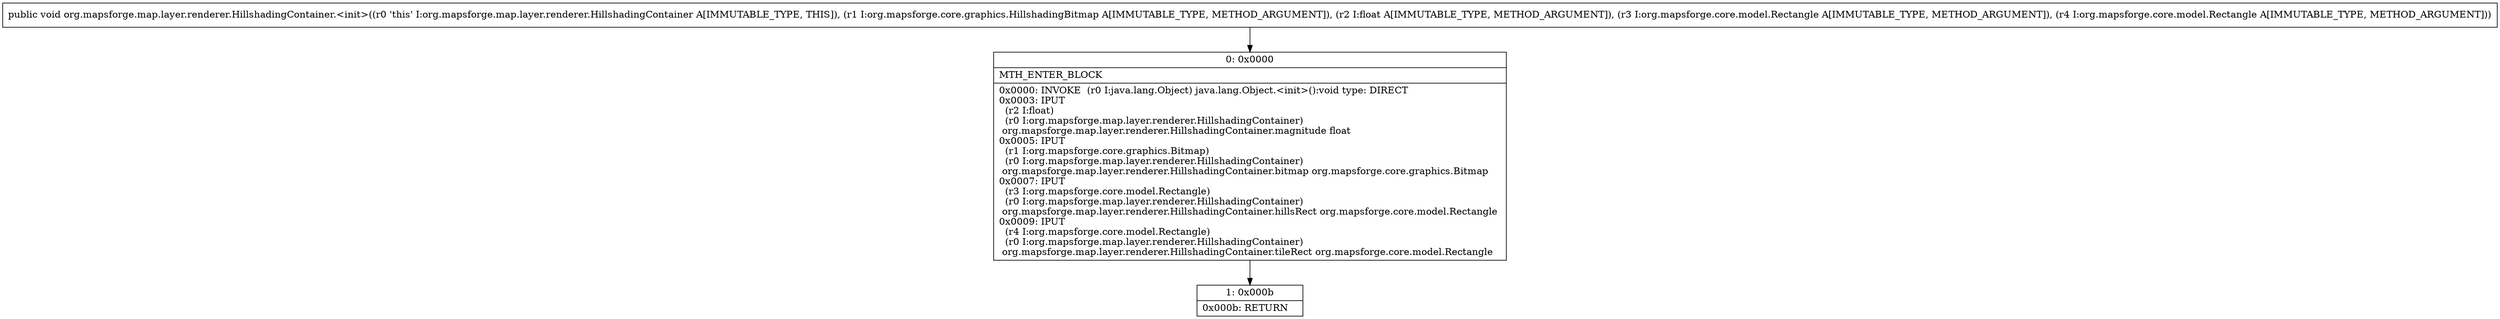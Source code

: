 digraph "CFG fororg.mapsforge.map.layer.renderer.HillshadingContainer.\<init\>(Lorg\/mapsforge\/core\/graphics\/HillshadingBitmap;FLorg\/mapsforge\/core\/model\/Rectangle;Lorg\/mapsforge\/core\/model\/Rectangle;)V" {
Node_0 [shape=record,label="{0\:\ 0x0000|MTH_ENTER_BLOCK\l|0x0000: INVOKE  (r0 I:java.lang.Object) java.lang.Object.\<init\>():void type: DIRECT \l0x0003: IPUT  \l  (r2 I:float)\l  (r0 I:org.mapsforge.map.layer.renderer.HillshadingContainer)\l org.mapsforge.map.layer.renderer.HillshadingContainer.magnitude float \l0x0005: IPUT  \l  (r1 I:org.mapsforge.core.graphics.Bitmap)\l  (r0 I:org.mapsforge.map.layer.renderer.HillshadingContainer)\l org.mapsforge.map.layer.renderer.HillshadingContainer.bitmap org.mapsforge.core.graphics.Bitmap \l0x0007: IPUT  \l  (r3 I:org.mapsforge.core.model.Rectangle)\l  (r0 I:org.mapsforge.map.layer.renderer.HillshadingContainer)\l org.mapsforge.map.layer.renderer.HillshadingContainer.hillsRect org.mapsforge.core.model.Rectangle \l0x0009: IPUT  \l  (r4 I:org.mapsforge.core.model.Rectangle)\l  (r0 I:org.mapsforge.map.layer.renderer.HillshadingContainer)\l org.mapsforge.map.layer.renderer.HillshadingContainer.tileRect org.mapsforge.core.model.Rectangle \l}"];
Node_1 [shape=record,label="{1\:\ 0x000b|0x000b: RETURN   \l}"];
MethodNode[shape=record,label="{public void org.mapsforge.map.layer.renderer.HillshadingContainer.\<init\>((r0 'this' I:org.mapsforge.map.layer.renderer.HillshadingContainer A[IMMUTABLE_TYPE, THIS]), (r1 I:org.mapsforge.core.graphics.HillshadingBitmap A[IMMUTABLE_TYPE, METHOD_ARGUMENT]), (r2 I:float A[IMMUTABLE_TYPE, METHOD_ARGUMENT]), (r3 I:org.mapsforge.core.model.Rectangle A[IMMUTABLE_TYPE, METHOD_ARGUMENT]), (r4 I:org.mapsforge.core.model.Rectangle A[IMMUTABLE_TYPE, METHOD_ARGUMENT])) }"];
MethodNode -> Node_0;
Node_0 -> Node_1;
}

